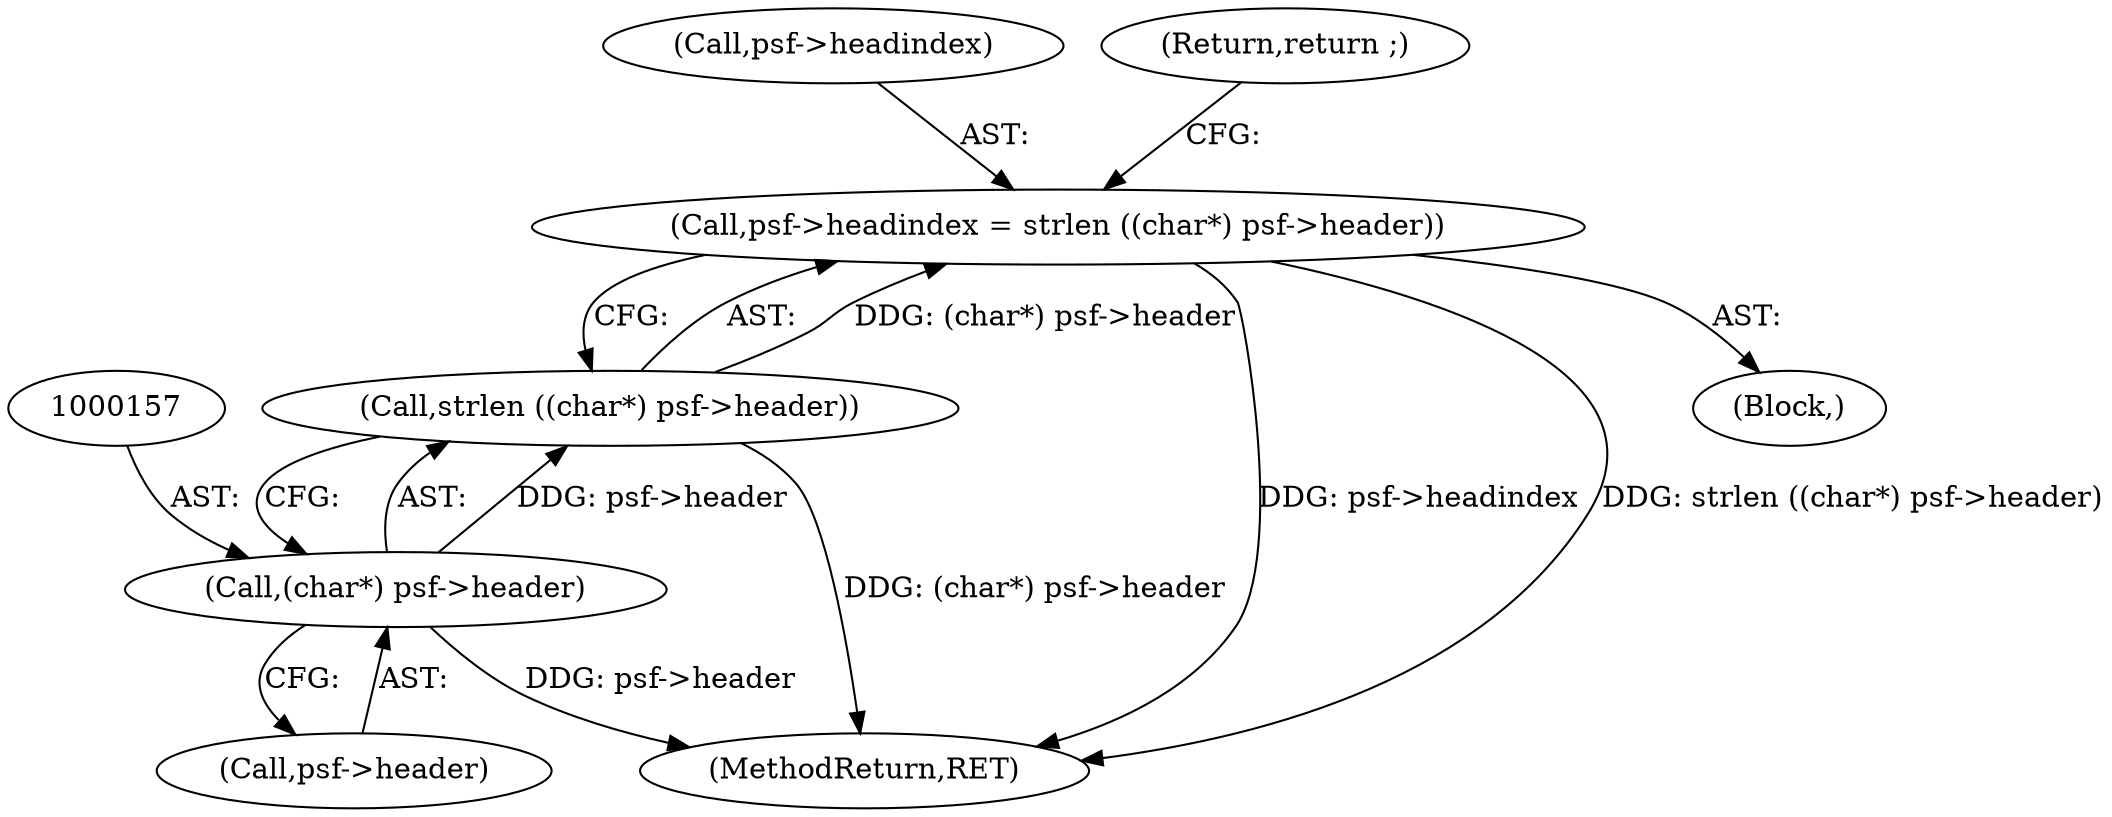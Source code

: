 digraph "1_libsndfile_708e996c87c5fae77b104ccfeb8f6db784c32074_15@API" {
"1000151" [label="(Call,psf->headindex = strlen ((char*) psf->header))"];
"1000155" [label="(Call,strlen ((char*) psf->header))"];
"1000156" [label="(Call,(char*) psf->header)"];
"1000155" [label="(Call,strlen ((char*) psf->header))"];
"1000152" [label="(Call,psf->headindex)"];
"1000162" [label="(MethodReturn,RET)"];
"1000105" [label="(Block,)"];
"1000161" [label="(Return,return ;)"];
"1000156" [label="(Call,(char*) psf->header)"];
"1000158" [label="(Call,psf->header)"];
"1000151" [label="(Call,psf->headindex = strlen ((char*) psf->header))"];
"1000151" -> "1000105"  [label="AST: "];
"1000151" -> "1000155"  [label="CFG: "];
"1000152" -> "1000151"  [label="AST: "];
"1000155" -> "1000151"  [label="AST: "];
"1000161" -> "1000151"  [label="CFG: "];
"1000151" -> "1000162"  [label="DDG: psf->headindex"];
"1000151" -> "1000162"  [label="DDG: strlen ((char*) psf->header)"];
"1000155" -> "1000151"  [label="DDG: (char*) psf->header"];
"1000155" -> "1000156"  [label="CFG: "];
"1000156" -> "1000155"  [label="AST: "];
"1000155" -> "1000162"  [label="DDG: (char*) psf->header"];
"1000156" -> "1000155"  [label="DDG: psf->header"];
"1000156" -> "1000158"  [label="CFG: "];
"1000157" -> "1000156"  [label="AST: "];
"1000158" -> "1000156"  [label="AST: "];
"1000156" -> "1000162"  [label="DDG: psf->header"];
}
